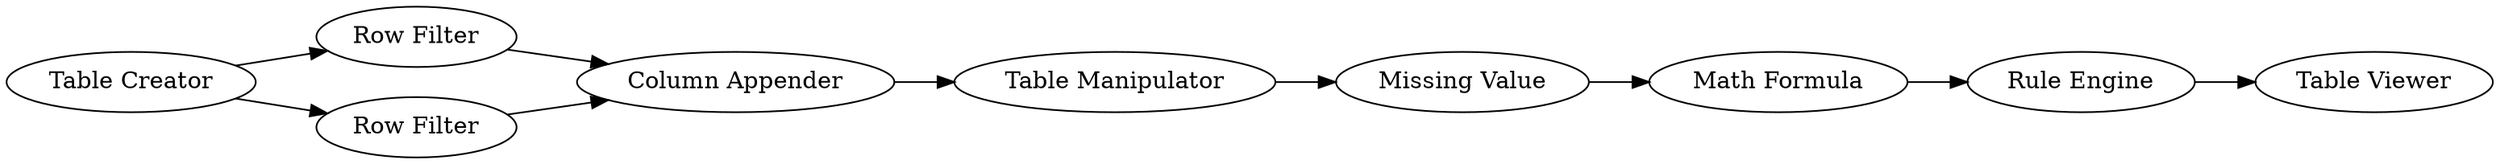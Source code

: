 digraph {
	7 -> 8
	1 -> 3
	9 -> 5
	3 -> 4
	5 -> 6
	1 -> 2
	6 -> 7
	2 -> 4
	4 -> 9
	5 [label="Missing Value"]
	1 [label="Table Creator"]
	7 [label="Rule Engine"]
	9 [label="Table Manipulator"]
	4 [label="Column Appender"]
	6 [label="Math Formula"]
	8 [label="Table Viewer"]
	3 [label="Row Filter"]
	2 [label="Row Filter"]
	rankdir=LR
}
